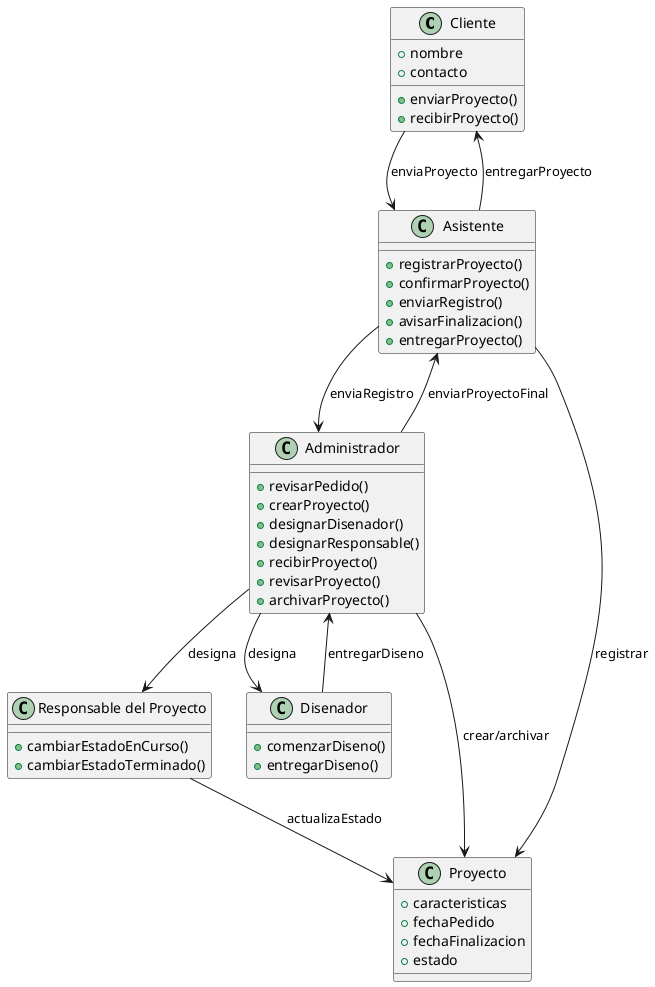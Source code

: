 @startuml 01-diagrama
class Cliente {
    +nombre
    +contacto
    +enviarProyecto()
    +recibirProyecto()
}

class Asistente {
    +registrarProyecto()
    +confirmarProyecto()
    +enviarRegistro()
    +avisarFinalizacion()
    +entregarProyecto()
}

class Administrador {
    +revisarPedido()
    +crearProyecto()
    +designarDisenador()
    +designarResponsable()
    +recibirProyecto()
    +revisarProyecto()
    +archivarProyecto()
}

class "Responsable del Proyecto" as Responsable {
    +cambiarEstadoEnCurso()
    +cambiarEstadoTerminado()
}

class Disenador {
    +comenzarDiseno()
    +entregarDiseno()
}

class Proyecto {
    +caracteristicas
    +fechaPedido
    +fechaFinalizacion
    +estado
}

' Relaciones
Cliente --> Asistente : enviaProyecto
Asistente --> Administrador : enviaRegistro
Administrador --> Disenador : designa
Administrador --> Responsable : designa
Disenador --> Administrador : entregarDiseno
Administrador --> Asistente : enviarProyectoFinal
Asistente --> Cliente : entregarProyecto
Responsable --> Proyecto : actualizaEstado
Administrador --> Proyecto : crear/archivar
Asistente --> Proyecto : registrar
@enduml